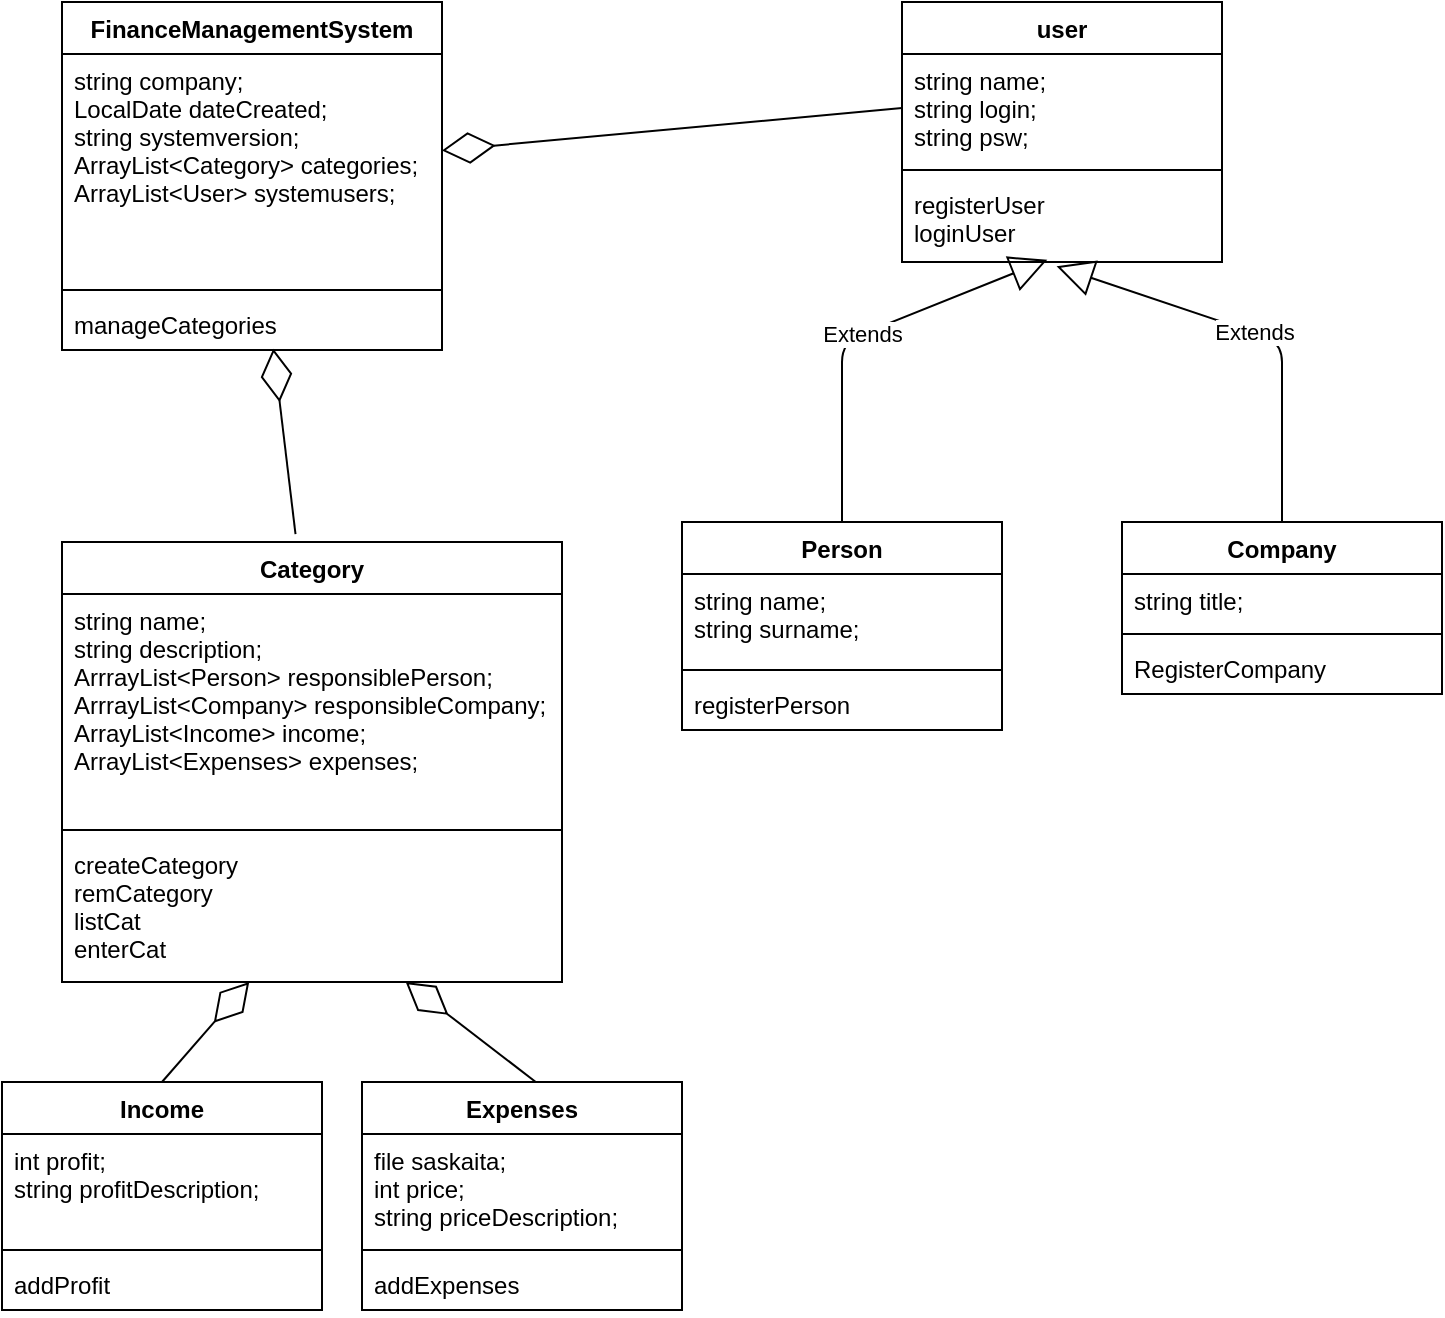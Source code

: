 <mxfile version="13.7.7" type="device"><diagram id="C5RBs43oDa-KdzZeNtuy" name="Page-1"><mxGraphModel dx="1362" dy="703" grid="1" gridSize="10" guides="1" tooltips="1" connect="1" arrows="1" fold="1" page="1" pageScale="1" pageWidth="827" pageHeight="1169" math="0" shadow="0"><root><mxCell id="WIyWlLk6GJQsqaUBKTNV-0"/><mxCell id="WIyWlLk6GJQsqaUBKTNV-1" parent="WIyWlLk6GJQsqaUBKTNV-0"/><mxCell id="JOCHIWk_Plj71PsRifWh-17" value="Company" style="swimlane;fontStyle=1;align=center;verticalAlign=top;childLayout=stackLayout;horizontal=1;startSize=26;horizontalStack=0;resizeParent=1;resizeParentMax=0;resizeLast=0;collapsible=1;marginBottom=0;" parent="WIyWlLk6GJQsqaUBKTNV-1" vertex="1"><mxGeometry x="570" y="290" width="160" height="86" as="geometry"/></mxCell><mxCell id="JOCHIWk_Plj71PsRifWh-18" value="string title;" style="text;strokeColor=none;fillColor=none;align=left;verticalAlign=top;spacingLeft=4;spacingRight=4;overflow=hidden;rotatable=0;points=[[0,0.5],[1,0.5]];portConstraint=eastwest;" parent="JOCHIWk_Plj71PsRifWh-17" vertex="1"><mxGeometry y="26" width="160" height="26" as="geometry"/></mxCell><mxCell id="JOCHIWk_Plj71PsRifWh-19" value="" style="line;strokeWidth=1;fillColor=none;align=left;verticalAlign=middle;spacingTop=-1;spacingLeft=3;spacingRight=3;rotatable=0;labelPosition=right;points=[];portConstraint=eastwest;" parent="JOCHIWk_Plj71PsRifWh-17" vertex="1"><mxGeometry y="52" width="160" height="8" as="geometry"/></mxCell><mxCell id="JOCHIWk_Plj71PsRifWh-20" value="RegisterCompany" style="text;strokeColor=none;fillColor=none;align=left;verticalAlign=top;spacingLeft=4;spacingRight=4;overflow=hidden;rotatable=0;points=[[0,0.5],[1,0.5]];portConstraint=eastwest;" parent="JOCHIWk_Plj71PsRifWh-17" vertex="1"><mxGeometry y="60" width="160" height="26" as="geometry"/></mxCell><mxCell id="SmH40Eb2SbNvAgAm-mI0-1" value="Extends" style="endArrow=block;endSize=16;endFill=0;html=1;entryX=0.483;entryY=1.051;entryDx=0;entryDy=0;entryPerimeter=0;exitX=0.5;exitY=0;exitDx=0;exitDy=0;" parent="WIyWlLk6GJQsqaUBKTNV-1" source="JOCHIWk_Plj71PsRifWh-17" target="JOCHIWk_Plj71PsRifWh-8" edge="1"><mxGeometry width="160" relative="1" as="geometry"><mxPoint x="450" y="230" as="sourcePoint"/><mxPoint x="610" y="230" as="targetPoint"/><Array as="points"><mxPoint x="650" y="200"/></Array></mxGeometry></mxCell><mxCell id="JOCHIWk_Plj71PsRifWh-5" value="user" style="swimlane;fontStyle=1;align=center;verticalAlign=top;childLayout=stackLayout;horizontal=1;startSize=26;horizontalStack=0;resizeParent=1;resizeParentMax=0;resizeLast=0;collapsible=1;marginBottom=0;" parent="WIyWlLk6GJQsqaUBKTNV-1" vertex="1"><mxGeometry x="460" y="30" width="160" height="130" as="geometry"/></mxCell><mxCell id="JOCHIWk_Plj71PsRifWh-6" value="string name;&#10;string login;&#10;string psw;" style="text;strokeColor=none;fillColor=none;align=left;verticalAlign=top;spacingLeft=4;spacingRight=4;overflow=hidden;rotatable=0;points=[[0,0.5],[1,0.5]];portConstraint=eastwest;" parent="JOCHIWk_Plj71PsRifWh-5" vertex="1"><mxGeometry y="26" width="160" height="54" as="geometry"/></mxCell><mxCell id="JOCHIWk_Plj71PsRifWh-7" value="" style="line;strokeWidth=1;fillColor=none;align=left;verticalAlign=middle;spacingTop=-1;spacingLeft=3;spacingRight=3;rotatable=0;labelPosition=right;points=[];portConstraint=eastwest;" parent="JOCHIWk_Plj71PsRifWh-5" vertex="1"><mxGeometry y="80" width="160" height="8" as="geometry"/></mxCell><mxCell id="JOCHIWk_Plj71PsRifWh-8" value="registerUser&#10;loginUser" style="text;strokeColor=none;fillColor=none;align=left;verticalAlign=top;spacingLeft=4;spacingRight=4;overflow=hidden;rotatable=0;points=[[0,0.5],[1,0.5]];portConstraint=eastwest;" parent="JOCHIWk_Plj71PsRifWh-5" vertex="1"><mxGeometry y="88" width="160" height="42" as="geometry"/></mxCell><mxCell id="JOCHIWk_Plj71PsRifWh-13" value="Person&#10;" style="swimlane;fontStyle=1;align=center;verticalAlign=top;childLayout=stackLayout;horizontal=1;startSize=26;horizontalStack=0;resizeParent=1;resizeParentMax=0;resizeLast=0;collapsible=1;marginBottom=0;" parent="WIyWlLk6GJQsqaUBKTNV-1" vertex="1"><mxGeometry x="350" y="290" width="160" height="104" as="geometry"/></mxCell><mxCell id="JOCHIWk_Plj71PsRifWh-14" value="string name;&#10;string surname;" style="text;strokeColor=none;fillColor=none;align=left;verticalAlign=top;spacingLeft=4;spacingRight=4;overflow=hidden;rotatable=0;points=[[0,0.5],[1,0.5]];portConstraint=eastwest;" parent="JOCHIWk_Plj71PsRifWh-13" vertex="1"><mxGeometry y="26" width="160" height="44" as="geometry"/></mxCell><mxCell id="JOCHIWk_Plj71PsRifWh-15" value="" style="line;strokeWidth=1;fillColor=none;align=left;verticalAlign=middle;spacingTop=-1;spacingLeft=3;spacingRight=3;rotatable=0;labelPosition=right;points=[];portConstraint=eastwest;" parent="JOCHIWk_Plj71PsRifWh-13" vertex="1"><mxGeometry y="70" width="160" height="8" as="geometry"/></mxCell><mxCell id="JOCHIWk_Plj71PsRifWh-16" value="registerPerson" style="text;strokeColor=none;fillColor=none;align=left;verticalAlign=top;spacingLeft=4;spacingRight=4;overflow=hidden;rotatable=0;points=[[0,0.5],[1,0.5]];portConstraint=eastwest;" parent="JOCHIWk_Plj71PsRifWh-13" vertex="1"><mxGeometry y="78" width="160" height="26" as="geometry"/></mxCell><mxCell id="SmH40Eb2SbNvAgAm-mI0-2" value="Extends" style="endArrow=block;endSize=16;endFill=0;html=1;exitX=0.5;exitY=0;exitDx=0;exitDy=0;entryX=0.454;entryY=0.974;entryDx=0;entryDy=0;entryPerimeter=0;" parent="WIyWlLk6GJQsqaUBKTNV-1" source="JOCHIWk_Plj71PsRifWh-13" target="JOCHIWk_Plj71PsRifWh-8" edge="1"><mxGeometry width="160" relative="1" as="geometry"><mxPoint x="502.72" y="290" as="sourcePoint"/><mxPoint x="530" y="150" as="targetPoint"/><Array as="points"><mxPoint x="430" y="200"/></Array></mxGeometry></mxCell><mxCell id="SmH40Eb2SbNvAgAm-mI0-3" value="FinanceManagementSystem" style="swimlane;fontStyle=1;align=center;verticalAlign=top;childLayout=stackLayout;horizontal=1;startSize=26;horizontalStack=0;resizeParent=1;resizeParentMax=0;resizeLast=0;collapsible=1;marginBottom=0;" parent="WIyWlLk6GJQsqaUBKTNV-1" vertex="1"><mxGeometry x="40" y="30" width="190" height="174" as="geometry"/></mxCell><mxCell id="SmH40Eb2SbNvAgAm-mI0-4" value="string company;&#10;LocalDate dateCreated;&#10;string systemversion;&#10;ArrayList&lt;Category&gt; categories;&#10;ArrayList&lt;User&gt; systemusers;" style="text;strokeColor=none;fillColor=none;align=left;verticalAlign=top;spacingLeft=4;spacingRight=4;overflow=hidden;rotatable=0;points=[[0,0.5],[1,0.5]];portConstraint=eastwest;" parent="SmH40Eb2SbNvAgAm-mI0-3" vertex="1"><mxGeometry y="26" width="190" height="114" as="geometry"/></mxCell><mxCell id="SmH40Eb2SbNvAgAm-mI0-5" value="" style="line;strokeWidth=1;fillColor=none;align=left;verticalAlign=middle;spacingTop=-1;spacingLeft=3;spacingRight=3;rotatable=0;labelPosition=right;points=[];portConstraint=eastwest;" parent="SmH40Eb2SbNvAgAm-mI0-3" vertex="1"><mxGeometry y="140" width="190" height="8" as="geometry"/></mxCell><mxCell id="SmH40Eb2SbNvAgAm-mI0-6" value="manageCategories" style="text;strokeColor=none;fillColor=none;align=left;verticalAlign=top;spacingLeft=4;spacingRight=4;overflow=hidden;rotatable=0;points=[[0,0.5],[1,0.5]];portConstraint=eastwest;" parent="SmH40Eb2SbNvAgAm-mI0-3" vertex="1"><mxGeometry y="148" width="190" height="26" as="geometry"/></mxCell><mxCell id="SmH40Eb2SbNvAgAm-mI0-11" value="" style="endArrow=diamondThin;endFill=0;endSize=24;html=1;entryX=0.556;entryY=0.974;entryDx=0;entryDy=0;entryPerimeter=0;exitX=0.467;exitY=-0.018;exitDx=0;exitDy=0;exitPerimeter=0;" parent="WIyWlLk6GJQsqaUBKTNV-1" source="SmH40Eb2SbNvAgAm-mI0-7" target="SmH40Eb2SbNvAgAm-mI0-6" edge="1"><mxGeometry width="160" relative="1" as="geometry"><mxPoint x="40" y="260" as="sourcePoint"/><mxPoint x="200" y="260" as="targetPoint"/></mxGeometry></mxCell><mxCell id="SmH40Eb2SbNvAgAm-mI0-7" value="Category" style="swimlane;fontStyle=1;align=center;verticalAlign=top;childLayout=stackLayout;horizontal=1;startSize=26;horizontalStack=0;resizeParent=1;resizeParentMax=0;resizeLast=0;collapsible=1;marginBottom=0;" parent="WIyWlLk6GJQsqaUBKTNV-1" vertex="1"><mxGeometry x="40" y="300" width="250" height="220" as="geometry"/></mxCell><mxCell id="SmH40Eb2SbNvAgAm-mI0-8" value="string name;&#10;string description;&#10;ArrrayList&lt;Person&gt; responsiblePerson;&#10;ArrrayList&lt;Company&gt; responsibleCompany;&#10;ArrayList&lt;Income&gt; income;&#10;ArrayList&lt;Expenses&gt; expenses;" style="text;strokeColor=none;fillColor=none;align=left;verticalAlign=top;spacingLeft=4;spacingRight=4;overflow=hidden;rotatable=0;points=[[0,0.5],[1,0.5]];portConstraint=eastwest;" parent="SmH40Eb2SbNvAgAm-mI0-7" vertex="1"><mxGeometry y="26" width="250" height="114" as="geometry"/></mxCell><mxCell id="SmH40Eb2SbNvAgAm-mI0-9" value="" style="line;strokeWidth=1;fillColor=none;align=left;verticalAlign=middle;spacingTop=-1;spacingLeft=3;spacingRight=3;rotatable=0;labelPosition=right;points=[];portConstraint=eastwest;" parent="SmH40Eb2SbNvAgAm-mI0-7" vertex="1"><mxGeometry y="140" width="250" height="8" as="geometry"/></mxCell><mxCell id="SmH40Eb2SbNvAgAm-mI0-10" value="createCategory&#10;remCategory&#10;listCat&#10;enterCat" style="text;strokeColor=none;fillColor=none;align=left;verticalAlign=top;spacingLeft=4;spacingRight=4;overflow=hidden;rotatable=0;points=[[0,0.5],[1,0.5]];portConstraint=eastwest;" parent="SmH40Eb2SbNvAgAm-mI0-7" vertex="1"><mxGeometry y="148" width="250" height="72" as="geometry"/></mxCell><mxCell id="SmH40Eb2SbNvAgAm-mI0-20" value="" style="endArrow=diamondThin;endFill=0;endSize=24;html=1;exitX=0.5;exitY=0;exitDx=0;exitDy=0;" parent="WIyWlLk6GJQsqaUBKTNV-1" edge="1" target="SmH40Eb2SbNvAgAm-mI0-10" source="SmH40Eb2SbNvAgAm-mI0-12"><mxGeometry width="160" relative="1" as="geometry"><mxPoint x="120" y="570" as="sourcePoint"/><mxPoint x="133.37" y="504.004" as="targetPoint"/></mxGeometry></mxCell><mxCell id="SmH40Eb2SbNvAgAm-mI0-21" value="" style="endArrow=diamondThin;endFill=0;endSize=24;html=1;exitX=0.545;exitY=0.002;exitDx=0;exitDy=0;exitPerimeter=0;" parent="WIyWlLk6GJQsqaUBKTNV-1" source="SmH40Eb2SbNvAgAm-mI0-16" edge="1" target="SmH40Eb2SbNvAgAm-mI0-10"><mxGeometry width="160" relative="1" as="geometry"><mxPoint x="318.313" y="571.998" as="sourcePoint"/><mxPoint x="150" y="507" as="targetPoint"/></mxGeometry></mxCell><mxCell id="SmH40Eb2SbNvAgAm-mI0-12" value="Income" style="swimlane;fontStyle=1;align=center;verticalAlign=top;childLayout=stackLayout;horizontal=1;startSize=26;horizontalStack=0;resizeParent=1;resizeParentMax=0;resizeLast=0;collapsible=1;marginBottom=0;" parent="WIyWlLk6GJQsqaUBKTNV-1" vertex="1"><mxGeometry x="10" y="570" width="160" height="114" as="geometry"/></mxCell><mxCell id="SmH40Eb2SbNvAgAm-mI0-13" value="int profit;&#10;string profitDescription;" style="text;strokeColor=none;fillColor=none;align=left;verticalAlign=top;spacingLeft=4;spacingRight=4;overflow=hidden;rotatable=0;points=[[0,0.5],[1,0.5]];portConstraint=eastwest;" parent="SmH40Eb2SbNvAgAm-mI0-12" vertex="1"><mxGeometry y="26" width="160" height="54" as="geometry"/></mxCell><mxCell id="SmH40Eb2SbNvAgAm-mI0-14" value="" style="line;strokeWidth=1;fillColor=none;align=left;verticalAlign=middle;spacingTop=-1;spacingLeft=3;spacingRight=3;rotatable=0;labelPosition=right;points=[];portConstraint=eastwest;" parent="SmH40Eb2SbNvAgAm-mI0-12" vertex="1"><mxGeometry y="80" width="160" height="8" as="geometry"/></mxCell><mxCell id="SmH40Eb2SbNvAgAm-mI0-15" value="addProfit" style="text;strokeColor=none;fillColor=none;align=left;verticalAlign=top;spacingLeft=4;spacingRight=4;overflow=hidden;rotatable=0;points=[[0,0.5],[1,0.5]];portConstraint=eastwest;" parent="SmH40Eb2SbNvAgAm-mI0-12" vertex="1"><mxGeometry y="88" width="160" height="26" as="geometry"/></mxCell><mxCell id="SmH40Eb2SbNvAgAm-mI0-16" value="Expenses" style="swimlane;fontStyle=1;align=center;verticalAlign=top;childLayout=stackLayout;horizontal=1;startSize=26;horizontalStack=0;resizeParent=1;resizeParentMax=0;resizeLast=0;collapsible=1;marginBottom=0;" parent="WIyWlLk6GJQsqaUBKTNV-1" vertex="1"><mxGeometry x="190" y="570" width="160" height="114" as="geometry"/></mxCell><mxCell id="SmH40Eb2SbNvAgAm-mI0-17" value="file saskaita;&#10;int price;&#10;string priceDescription;" style="text;strokeColor=none;fillColor=none;align=left;verticalAlign=top;spacingLeft=4;spacingRight=4;overflow=hidden;rotatable=0;points=[[0,0.5],[1,0.5]];portConstraint=eastwest;" parent="SmH40Eb2SbNvAgAm-mI0-16" vertex="1"><mxGeometry y="26" width="160" height="54" as="geometry"/></mxCell><mxCell id="SmH40Eb2SbNvAgAm-mI0-18" value="" style="line;strokeWidth=1;fillColor=none;align=left;verticalAlign=middle;spacingTop=-1;spacingLeft=3;spacingRight=3;rotatable=0;labelPosition=right;points=[];portConstraint=eastwest;" parent="SmH40Eb2SbNvAgAm-mI0-16" vertex="1"><mxGeometry y="80" width="160" height="8" as="geometry"/></mxCell><mxCell id="SmH40Eb2SbNvAgAm-mI0-19" value="addExpenses" style="text;strokeColor=none;fillColor=none;align=left;verticalAlign=top;spacingLeft=4;spacingRight=4;overflow=hidden;rotatable=0;points=[[0,0.5],[1,0.5]];portConstraint=eastwest;" parent="SmH40Eb2SbNvAgAm-mI0-16" vertex="1"><mxGeometry y="88" width="160" height="26" as="geometry"/></mxCell><mxCell id="XInCVyIXwPof60pgmCRP-0" value="" style="endArrow=diamondThin;endFill=0;endSize=24;html=1;exitX=0;exitY=0.5;exitDx=0;exitDy=0;" edge="1" parent="WIyWlLk6GJQsqaUBKTNV-1" source="JOCHIWk_Plj71PsRifWh-6" target="SmH40Eb2SbNvAgAm-mI0-4"><mxGeometry width="160" relative="1" as="geometry"><mxPoint x="341.11" y="133.54" as="sourcePoint"/><mxPoint x="330.0" y="40.464" as="targetPoint"/></mxGeometry></mxCell></root></mxGraphModel></diagram></mxfile>